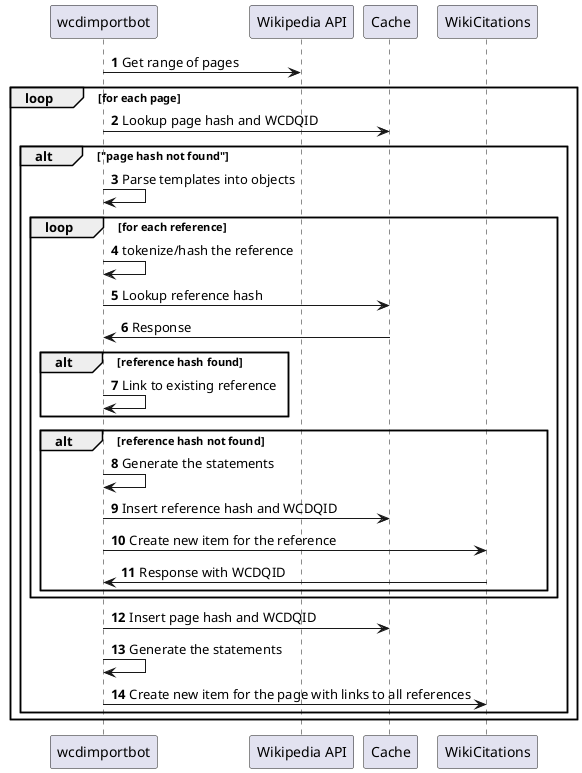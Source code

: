 @startuml
'https://plantuml.com/sequence-diagram

autonumber
wcdimportbot -> "Wikipedia API": Get range of pages
loop for each page
    wcdimportbot -> Cache: Lookup page hash and WCDQID
    alt "page hash not found"
        wcdimportbot -> wcdimportbot: Parse templates into objects
        loop for each reference
            wcdimportbot -> wcdimportbot: tokenize/hash the reference
            wcdimportbot -> Cache: Lookup reference hash
            Cache -> wcdimportbot: Response
            alt reference hash found
                wcdimportbot -> wcdimportbot: Link to existing reference
            end
            alt reference hash not found
                wcdimportbot -> wcdimportbot: Generate the statements
                wcdimportbot -> Cache: Insert reference hash and WCDQID
                wcdimportbot -> WikiCitations: Create new item for the reference
                WikiCitations -> wcdimportbot: Response with WCDQID
            end
        end
        wcdimportbot -> Cache: Insert page hash and WCDQID
        wcdimportbot -> wcdimportbot: Generate the statements
        wcdimportbot -> WikiCitations: Create new item for the page with links to all references
    end
end
@enduml